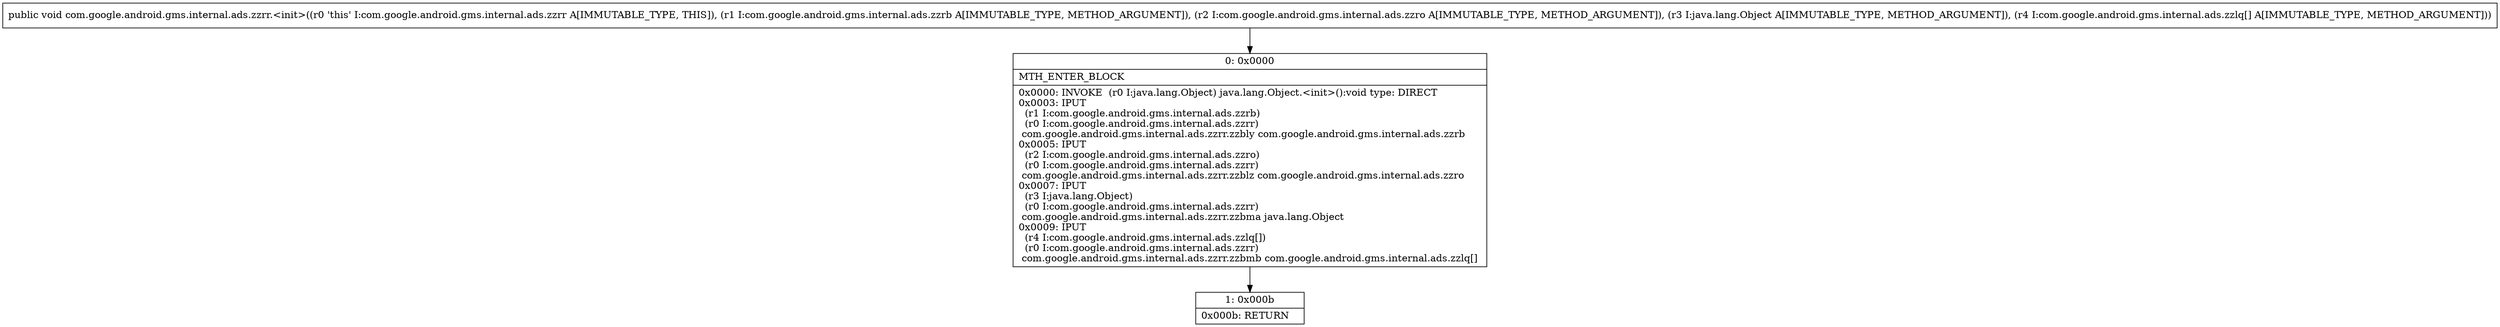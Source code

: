 digraph "CFG forcom.google.android.gms.internal.ads.zzrr.\<init\>(Lcom\/google\/android\/gms\/internal\/ads\/zzrb;Lcom\/google\/android\/gms\/internal\/ads\/zzro;Ljava\/lang\/Object;[Lcom\/google\/android\/gms\/internal\/ads\/zzlq;)V" {
Node_0 [shape=record,label="{0\:\ 0x0000|MTH_ENTER_BLOCK\l|0x0000: INVOKE  (r0 I:java.lang.Object) java.lang.Object.\<init\>():void type: DIRECT \l0x0003: IPUT  \l  (r1 I:com.google.android.gms.internal.ads.zzrb)\l  (r0 I:com.google.android.gms.internal.ads.zzrr)\l com.google.android.gms.internal.ads.zzrr.zzbly com.google.android.gms.internal.ads.zzrb \l0x0005: IPUT  \l  (r2 I:com.google.android.gms.internal.ads.zzro)\l  (r0 I:com.google.android.gms.internal.ads.zzrr)\l com.google.android.gms.internal.ads.zzrr.zzblz com.google.android.gms.internal.ads.zzro \l0x0007: IPUT  \l  (r3 I:java.lang.Object)\l  (r0 I:com.google.android.gms.internal.ads.zzrr)\l com.google.android.gms.internal.ads.zzrr.zzbma java.lang.Object \l0x0009: IPUT  \l  (r4 I:com.google.android.gms.internal.ads.zzlq[])\l  (r0 I:com.google.android.gms.internal.ads.zzrr)\l com.google.android.gms.internal.ads.zzrr.zzbmb com.google.android.gms.internal.ads.zzlq[] \l}"];
Node_1 [shape=record,label="{1\:\ 0x000b|0x000b: RETURN   \l}"];
MethodNode[shape=record,label="{public void com.google.android.gms.internal.ads.zzrr.\<init\>((r0 'this' I:com.google.android.gms.internal.ads.zzrr A[IMMUTABLE_TYPE, THIS]), (r1 I:com.google.android.gms.internal.ads.zzrb A[IMMUTABLE_TYPE, METHOD_ARGUMENT]), (r2 I:com.google.android.gms.internal.ads.zzro A[IMMUTABLE_TYPE, METHOD_ARGUMENT]), (r3 I:java.lang.Object A[IMMUTABLE_TYPE, METHOD_ARGUMENT]), (r4 I:com.google.android.gms.internal.ads.zzlq[] A[IMMUTABLE_TYPE, METHOD_ARGUMENT])) }"];
MethodNode -> Node_0;
Node_0 -> Node_1;
}

